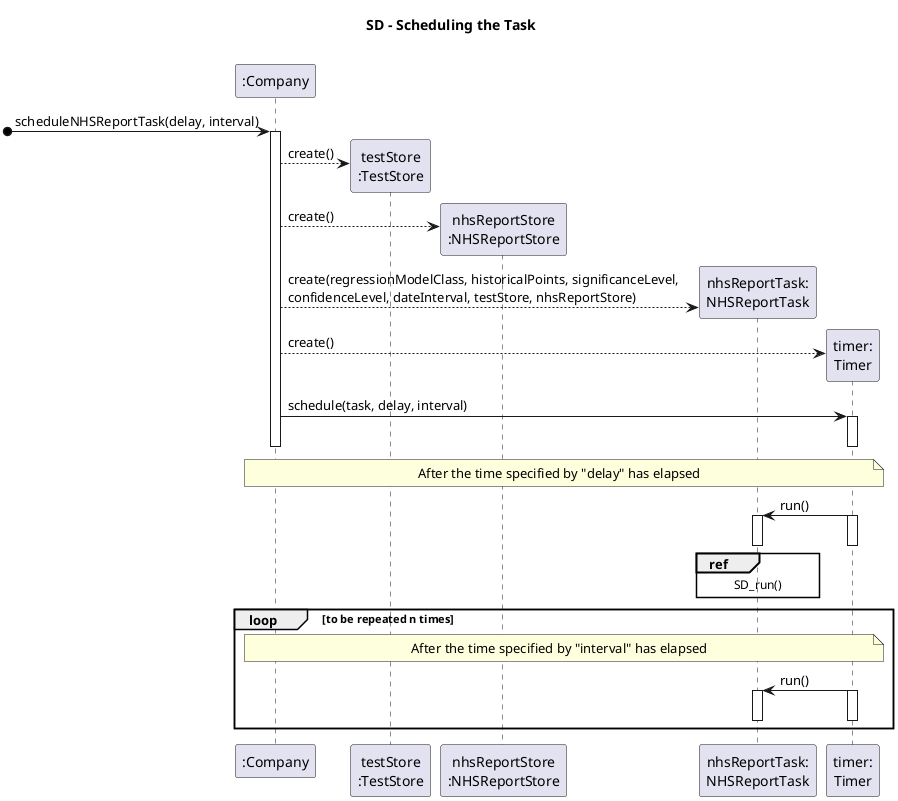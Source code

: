 @startuml

title SD - Scheduling the Task

participant ":Company" as COMPANY
participant "testStore\n:TestStore" as TEST_STORE
participant "nhsReportStore\n:NHSReportStore" as NHS_REPORT_STORE
participant "nhsReportTask:\nNHSReportTask" as TASK
participant "timer:\nTimer" as TIMER


[o-> COMPANY : scheduleNHSReportTask(delay, interval)
activate COMPANY
COMPANY --> TEST_STORE** : create()
COMPANY --> NHS_REPORT_STORE** : create()
COMPANY --> TASK** : create(regressionModelClass, historicalPoints, significanceLevel, \nconfidenceLevel, dateInterval, testStore, nhsReportStore)
COMPANY --> TIMER** : create()
COMPANY -> TIMER : schedule(task, delay, interval)
activate TIMER
deactivate TIMER
deactivate COMPANY
note over COMPANY, TIMER
After the time specified by "delay" has elapsed
end note
TIMER -> TASK : run()
activate TIMER
deactivate TIMER
activate TASK
'CORRIGIR ESTÉTICA!!!
ref over TASK
SD_run()
end
deactivate TASK
'CONFIRMAR LOOP SE ESTÁ NO SÍTIO CERTO!!!!!
loop to be repeated n times
note over COMPANY, TIMER
After the time specified by "interval" has elapsed
end note
TIMER -> TASK : run()
activate TIMER
deactivate TIMER
activate TASK
deactivate TASK
end


@enduml